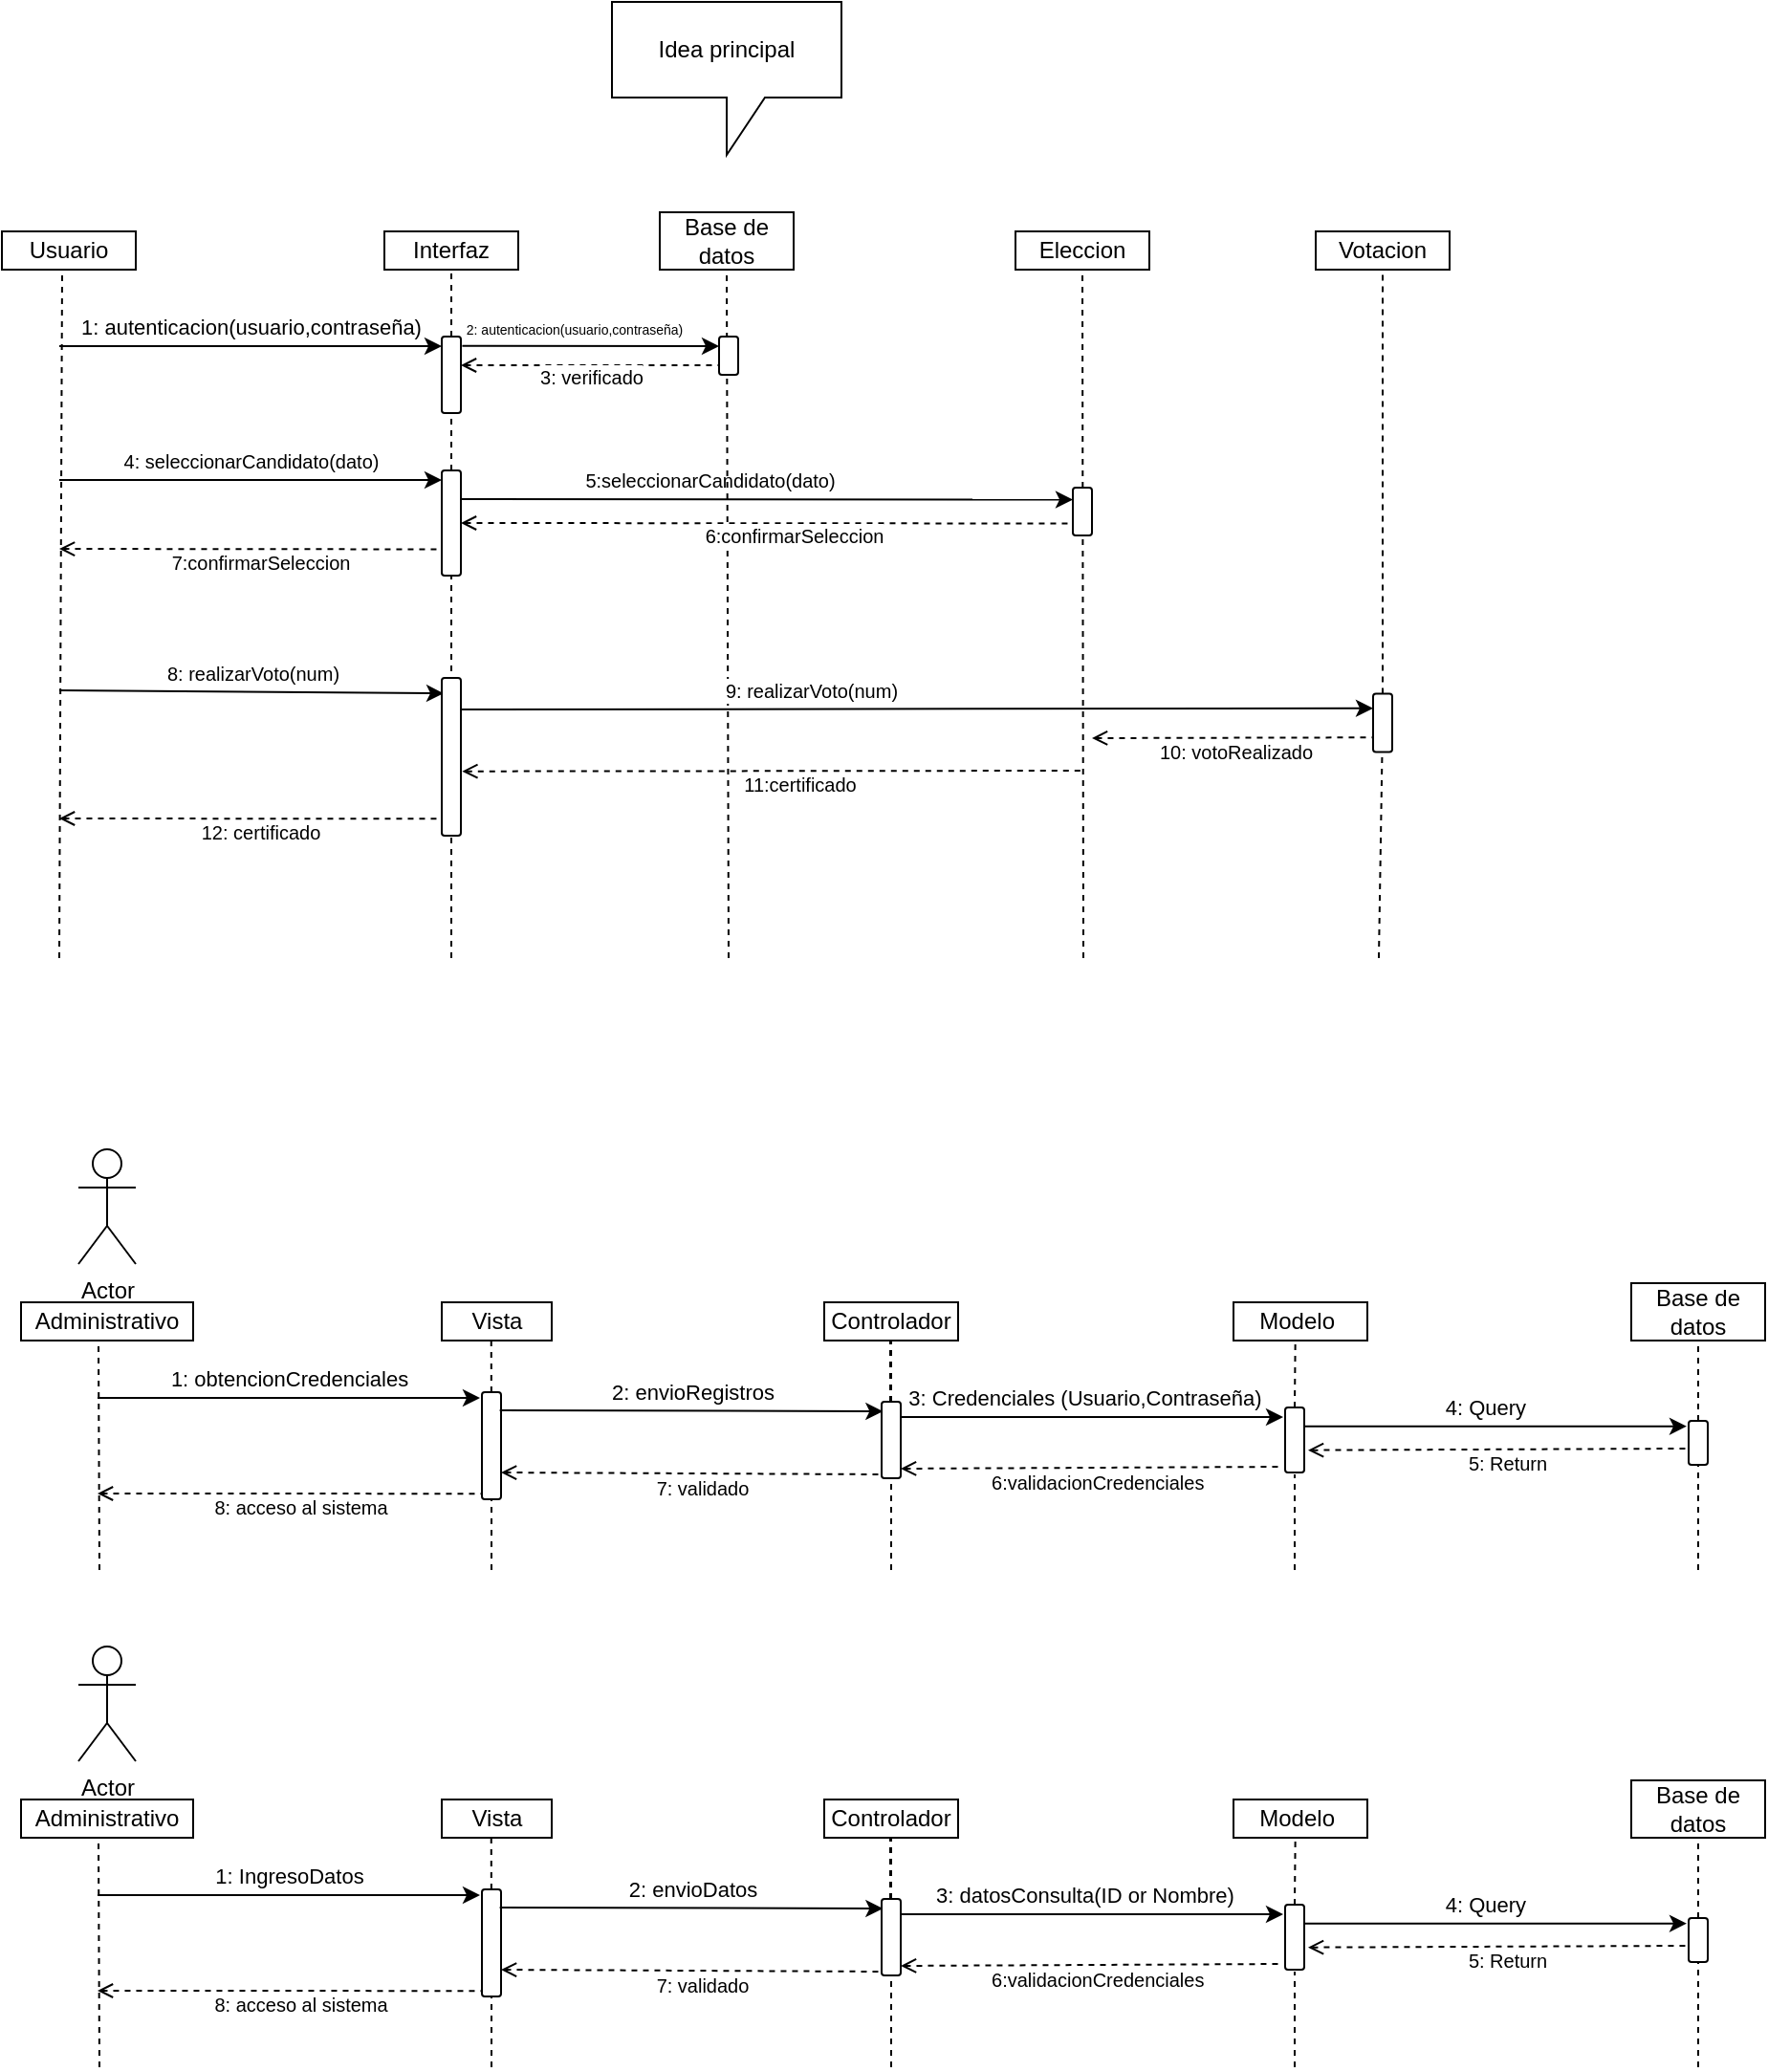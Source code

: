 <mxfile version="21.3.4" type="github">
  <diagram name="Página-1" id="lVVp2TQSh0Q2pHXrriCY">
    <mxGraphModel dx="1434" dy="1933" grid="1" gridSize="10" guides="1" tooltips="1" connect="1" arrows="1" fold="1" page="1" pageScale="1" pageWidth="827" pageHeight="1169" math="0" shadow="0">
      <root>
        <mxCell id="0" />
        <mxCell id="1" parent="0" />
        <mxCell id="K4RC7GFQoaODHSmfSlVZ-1" value="Usuario" style="rounded=0;whiteSpace=wrap;html=1;" parent="1" vertex="1">
          <mxGeometry x="70" y="60" width="70" height="20" as="geometry" />
        </mxCell>
        <mxCell id="K4RC7GFQoaODHSmfSlVZ-2" value="" style="endArrow=none;dashed=1;html=1;rounded=0;entryX=0.45;entryY=1;entryDx=0;entryDy=0;entryPerimeter=0;" parent="1" target="K4RC7GFQoaODHSmfSlVZ-1" edge="1">
          <mxGeometry width="50" height="50" relative="1" as="geometry">
            <mxPoint x="100" y="440" as="sourcePoint" />
            <mxPoint x="440" y="210" as="targetPoint" />
          </mxGeometry>
        </mxCell>
        <mxCell id="K4RC7GFQoaODHSmfSlVZ-3" value="Interfaz" style="rounded=0;whiteSpace=wrap;html=1;" parent="1" vertex="1">
          <mxGeometry x="270" y="60" width="70" height="20" as="geometry" />
        </mxCell>
        <mxCell id="K4RC7GFQoaODHSmfSlVZ-4" value="" style="endArrow=none;dashed=1;html=1;rounded=0;entryX=0.5;entryY=1;entryDx=0;entryDy=0;startSize=6;" parent="1" source="K4RC7GFQoaODHSmfSlVZ-7" target="K4RC7GFQoaODHSmfSlVZ-3" edge="1">
          <mxGeometry width="50" height="50" relative="1" as="geometry">
            <mxPoint x="305" y="440" as="sourcePoint" />
            <mxPoint x="274.5" y="90" as="targetPoint" />
          </mxGeometry>
        </mxCell>
        <mxCell id="K4RC7GFQoaODHSmfSlVZ-5" value="" style="endArrow=classic;html=1;rounded=0;" parent="1" edge="1">
          <mxGeometry width="50" height="50" relative="1" as="geometry">
            <mxPoint x="100" y="120" as="sourcePoint" />
            <mxPoint x="300" y="120" as="targetPoint" />
          </mxGeometry>
        </mxCell>
        <mxCell id="K4RC7GFQoaODHSmfSlVZ-6" value="1: autenticacion(usuario,contraseña)" style="edgeLabel;html=1;align=center;verticalAlign=middle;resizable=0;points=[];" parent="K4RC7GFQoaODHSmfSlVZ-5" vertex="1" connectable="0">
          <mxGeometry x="-0.4" y="1" relative="1" as="geometry">
            <mxPoint x="40" y="-9" as="offset" />
          </mxGeometry>
        </mxCell>
        <mxCell id="K4RC7GFQoaODHSmfSlVZ-11" value="" style="endArrow=none;dashed=1;html=1;rounded=0;entryX=0;entryY=0.5;entryDx=0;entryDy=0;startSize=6;" parent="1" source="K4RC7GFQoaODHSmfSlVZ-24" target="K4RC7GFQoaODHSmfSlVZ-7" edge="1">
          <mxGeometry width="50" height="50" relative="1" as="geometry">
            <mxPoint x="305" y="440" as="sourcePoint" />
            <mxPoint x="305" y="80" as="targetPoint" />
            <Array as="points" />
          </mxGeometry>
        </mxCell>
        <mxCell id="K4RC7GFQoaODHSmfSlVZ-7" value="" style="rounded=1;whiteSpace=wrap;html=1;rotation=90;" parent="1" vertex="1">
          <mxGeometry x="285" y="130" width="40" height="10" as="geometry" />
        </mxCell>
        <mxCell id="K4RC7GFQoaODHSmfSlVZ-13" value="Base de datos" style="rounded=0;whiteSpace=wrap;html=1;" parent="1" vertex="1">
          <mxGeometry x="414" y="50" width="70" height="30" as="geometry" />
        </mxCell>
        <mxCell id="K4RC7GFQoaODHSmfSlVZ-16" value="" style="endArrow=classic;html=1;rounded=0;exitX=0.121;exitY=-0.071;exitDx=0;exitDy=0;exitPerimeter=0;entryX=0.25;entryY=1;entryDx=0;entryDy=0;" parent="1" source="K4RC7GFQoaODHSmfSlVZ-7" target="K4RC7GFQoaODHSmfSlVZ-15" edge="1">
          <mxGeometry width="50" height="50" relative="1" as="geometry">
            <mxPoint x="250" y="120" as="sourcePoint" />
            <mxPoint x="440" y="120" as="targetPoint" />
          </mxGeometry>
        </mxCell>
        <mxCell id="K4RC7GFQoaODHSmfSlVZ-17" value="&lt;font style=&quot;font-size: 7px;&quot;&gt;2: autenticacion(usuario,contraseña)&lt;/font&gt;" style="edgeLabel;html=1;align=center;verticalAlign=middle;resizable=0;points=[];" parent="K4RC7GFQoaODHSmfSlVZ-16" vertex="1" connectable="0">
          <mxGeometry x="-0.4" y="1" relative="1" as="geometry">
            <mxPoint x="18" y="-9" as="offset" />
          </mxGeometry>
        </mxCell>
        <mxCell id="K4RC7GFQoaODHSmfSlVZ-18" value="" style="endArrow=none;dashed=1;html=1;rounded=0;entryX=0.75;entryY=1;entryDx=0;entryDy=0;exitX=0.375;exitY=0;exitDx=0;exitDy=0;startArrow=open;startFill=0;exitPerimeter=0;" parent="1" source="K4RC7GFQoaODHSmfSlVZ-7" target="K4RC7GFQoaODHSmfSlVZ-15" edge="1">
          <mxGeometry width="50" height="50" relative="1" as="geometry">
            <mxPoint x="260" y="180" as="sourcePoint" />
            <mxPoint x="310" y="130" as="targetPoint" />
          </mxGeometry>
        </mxCell>
        <mxCell id="K4RC7GFQoaODHSmfSlVZ-19" value="&lt;font style=&quot;font-size: 10px;&quot;&gt;3: verificado&lt;/font&gt;" style="edgeLabel;html=1;align=center;verticalAlign=middle;resizable=0;points=[];" parent="K4RC7GFQoaODHSmfSlVZ-18" vertex="1" connectable="0">
          <mxGeometry x="0.14" y="-2" relative="1" as="geometry">
            <mxPoint x="-9" y="4" as="offset" />
          </mxGeometry>
        </mxCell>
        <mxCell id="K4RC7GFQoaODHSmfSlVZ-20" value="Eleccion" style="rounded=0;whiteSpace=wrap;html=1;" parent="1" vertex="1">
          <mxGeometry x="600" y="60" width="70" height="20" as="geometry" />
        </mxCell>
        <mxCell id="K4RC7GFQoaODHSmfSlVZ-21" value="" style="endArrow=none;dashed=1;html=1;rounded=0;entryX=0.5;entryY=1;entryDx=0;entryDy=0;startSize=6;" parent="1" target="K4RC7GFQoaODHSmfSlVZ-20" edge="1">
          <mxGeometry width="50" height="50" relative="1" as="geometry">
            <mxPoint x="635.5" y="440" as="sourcePoint" />
            <mxPoint x="634.5" y="80" as="targetPoint" />
            <Array as="points" />
          </mxGeometry>
        </mxCell>
        <mxCell id="K4RC7GFQoaODHSmfSlVZ-22" value="" style="endArrow=classic;html=1;rounded=0;" parent="1" edge="1">
          <mxGeometry width="50" height="50" relative="1" as="geometry">
            <mxPoint x="100" y="190" as="sourcePoint" />
            <mxPoint x="300" y="190" as="targetPoint" />
          </mxGeometry>
        </mxCell>
        <mxCell id="K4RC7GFQoaODHSmfSlVZ-23" value="&lt;font style=&quot;font-size: 10px;&quot;&gt;4: seleccionarCandidato(dato)&lt;/font&gt;" style="edgeLabel;html=1;align=center;verticalAlign=middle;resizable=0;points=[];" parent="K4RC7GFQoaODHSmfSlVZ-22" vertex="1" connectable="0">
          <mxGeometry x="-0.4" y="1" relative="1" as="geometry">
            <mxPoint x="40" y="-9" as="offset" />
          </mxGeometry>
        </mxCell>
        <mxCell id="K4RC7GFQoaODHSmfSlVZ-25" value="" style="endArrow=none;dashed=1;html=1;rounded=0;entryX=0;entryY=0.5;entryDx=0;entryDy=0;startSize=6;" parent="1" target="K4RC7GFQoaODHSmfSlVZ-24" edge="1">
          <mxGeometry width="50" height="50" relative="1" as="geometry">
            <mxPoint x="305" y="440" as="sourcePoint" />
            <mxPoint x="305" y="115" as="targetPoint" />
            <Array as="points" />
          </mxGeometry>
        </mxCell>
        <mxCell id="K4RC7GFQoaODHSmfSlVZ-24" value="" style="rounded=1;whiteSpace=wrap;html=1;rotation=90;" parent="1" vertex="1">
          <mxGeometry x="277.5" y="207.5" width="55" height="10" as="geometry" />
        </mxCell>
        <mxCell id="K4RC7GFQoaODHSmfSlVZ-26" value="" style="endArrow=classic;html=1;rounded=0;exitX=0.121;exitY=-0.071;exitDx=0;exitDy=0;exitPerimeter=0;entryX=0.25;entryY=1;entryDx=0;entryDy=0;" parent="1" target="K4RC7GFQoaODHSmfSlVZ-32" edge="1">
          <mxGeometry width="50" height="50" relative="1" as="geometry">
            <mxPoint x="310" y="200" as="sourcePoint" />
            <mxPoint x="630" y="200" as="targetPoint" />
          </mxGeometry>
        </mxCell>
        <mxCell id="K4RC7GFQoaODHSmfSlVZ-27" value="&lt;font style=&quot;font-size: 10px;&quot;&gt;5:seleccionarCandidato(dato)&lt;/font&gt;" style="edgeLabel;html=1;align=center;verticalAlign=middle;resizable=0;points=[];" parent="K4RC7GFQoaODHSmfSlVZ-26" vertex="1" connectable="0">
          <mxGeometry x="-0.4" y="1" relative="1" as="geometry">
            <mxPoint x="34" y="-9" as="offset" />
          </mxGeometry>
        </mxCell>
        <mxCell id="K4RC7GFQoaODHSmfSlVZ-31" value="" style="endArrow=none;dashed=1;html=1;rounded=0;startSize=6;entryX=0.5;entryY=1;entryDx=0;entryDy=0;" parent="1" target="K4RC7GFQoaODHSmfSlVZ-13" edge="1">
          <mxGeometry width="50" height="50" relative="1" as="geometry">
            <mxPoint x="450" y="440" as="sourcePoint" />
            <mxPoint x="450" y="213" as="targetPoint" />
            <Array as="points" />
          </mxGeometry>
        </mxCell>
        <mxCell id="K4RC7GFQoaODHSmfSlVZ-15" value="" style="rounded=1;whiteSpace=wrap;html=1;rotation=90;" parent="1" vertex="1">
          <mxGeometry x="440" y="120" width="20" height="10" as="geometry" />
        </mxCell>
        <mxCell id="K4RC7GFQoaODHSmfSlVZ-32" value="" style="rounded=1;whiteSpace=wrap;html=1;rotation=90;" parent="1" vertex="1">
          <mxGeometry x="622.5" y="201.5" width="25" height="10" as="geometry" />
        </mxCell>
        <mxCell id="K4RC7GFQoaODHSmfSlVZ-33" value="" style="endArrow=none;dashed=1;html=1;rounded=0;entryX=0.75;entryY=1;entryDx=0;entryDy=0;exitX=0.5;exitY=0;exitDx=0;exitDy=0;startArrow=open;startFill=0;" parent="1" source="K4RC7GFQoaODHSmfSlVZ-24" target="K4RC7GFQoaODHSmfSlVZ-32" edge="1">
          <mxGeometry width="50" height="50" relative="1" as="geometry">
            <mxPoint x="490" y="209" as="sourcePoint" />
            <mxPoint x="625" y="209" as="targetPoint" />
          </mxGeometry>
        </mxCell>
        <mxCell id="K4RC7GFQoaODHSmfSlVZ-34" value="&lt;font style=&quot;font-size: 10px;&quot;&gt;6:confirmarSeleccion&lt;/font&gt;" style="edgeLabel;html=1;align=center;verticalAlign=middle;resizable=0;points=[];" parent="K4RC7GFQoaODHSmfSlVZ-33" vertex="1" connectable="0">
          <mxGeometry x="0.14" y="-2" relative="1" as="geometry">
            <mxPoint x="-9" y="4" as="offset" />
          </mxGeometry>
        </mxCell>
        <mxCell id="K4RC7GFQoaODHSmfSlVZ-35" value="" style="endArrow=none;dashed=1;html=1;rounded=0;entryX=0.75;entryY=1;entryDx=0;entryDy=0;startArrow=open;startFill=0;" parent="1" target="K4RC7GFQoaODHSmfSlVZ-24" edge="1">
          <mxGeometry width="50" height="50" relative="1" as="geometry">
            <mxPoint x="100" y="226" as="sourcePoint" />
            <mxPoint x="290" y="230" as="targetPoint" />
          </mxGeometry>
        </mxCell>
        <mxCell id="K4RC7GFQoaODHSmfSlVZ-36" value="&lt;font style=&quot;font-size: 10px;&quot;&gt;7:confirmarSeleccion&lt;/font&gt;" style="edgeLabel;html=1;align=center;verticalAlign=middle;resizable=0;points=[];" parent="K4RC7GFQoaODHSmfSlVZ-35" vertex="1" connectable="0">
          <mxGeometry x="0.14" y="-3" relative="1" as="geometry">
            <mxPoint x="-9" y="4" as="offset" />
          </mxGeometry>
        </mxCell>
        <mxCell id="K4RC7GFQoaODHSmfSlVZ-37" value="" style="endArrow=classic;html=1;rounded=0;entryX=0.098;entryY=0.9;entryDx=0;entryDy=0;entryPerimeter=0;" parent="1" target="K4RC7GFQoaODHSmfSlVZ-40" edge="1">
          <mxGeometry width="50" height="50" relative="1" as="geometry">
            <mxPoint x="100" y="300" as="sourcePoint" />
            <mxPoint x="290" y="301" as="targetPoint" />
          </mxGeometry>
        </mxCell>
        <mxCell id="K4RC7GFQoaODHSmfSlVZ-38" value="&lt;font style=&quot;font-size: 10px;&quot;&gt;8: realizarVoto(num)&lt;/font&gt;" style="edgeLabel;html=1;align=center;verticalAlign=middle;resizable=0;points=[];" parent="K4RC7GFQoaODHSmfSlVZ-37" vertex="1" connectable="0">
          <mxGeometry x="-0.4" y="1" relative="1" as="geometry">
            <mxPoint x="40" y="-9" as="offset" />
          </mxGeometry>
        </mxCell>
        <mxCell id="K4RC7GFQoaODHSmfSlVZ-40" value="" style="rounded=1;whiteSpace=wrap;html=1;rotation=90;" parent="1" vertex="1">
          <mxGeometry x="263.75" y="329.75" width="82.5" height="10" as="geometry" />
        </mxCell>
        <mxCell id="K4RC7GFQoaODHSmfSlVZ-41" value="Votacion" style="rounded=0;whiteSpace=wrap;html=1;" parent="1" vertex="1">
          <mxGeometry x="757" y="60" width="70" height="20" as="geometry" />
        </mxCell>
        <mxCell id="K4RC7GFQoaODHSmfSlVZ-42" value="" style="endArrow=none;dashed=1;html=1;rounded=0;startSize=6;" parent="1" source="K4RC7GFQoaODHSmfSlVZ-45" target="K4RC7GFQoaODHSmfSlVZ-41" edge="1">
          <mxGeometry width="50" height="50" relative="1" as="geometry">
            <mxPoint x="790" y="440" as="sourcePoint" />
            <mxPoint x="645" y="90" as="targetPoint" />
            <Array as="points" />
          </mxGeometry>
        </mxCell>
        <mxCell id="K4RC7GFQoaODHSmfSlVZ-43" value="" style="endArrow=classic;html=1;rounded=0;exitX=0.2;exitY=0;exitDx=0;exitDy=0;entryX=0.25;entryY=1;entryDx=0;entryDy=0;exitPerimeter=0;" parent="1" source="K4RC7GFQoaODHSmfSlVZ-40" target="K4RC7GFQoaODHSmfSlVZ-45" edge="1">
          <mxGeometry width="50" height="50" relative="1" as="geometry">
            <mxPoint x="313" y="310" as="sourcePoint" />
            <mxPoint x="770" y="310" as="targetPoint" />
          </mxGeometry>
        </mxCell>
        <mxCell id="K4RC7GFQoaODHSmfSlVZ-44" value="&lt;font style=&quot;font-size: 10px;&quot;&gt;9: realizarVoto(num)&lt;/font&gt;" style="edgeLabel;html=1;align=center;verticalAlign=middle;resizable=0;points=[];" parent="K4RC7GFQoaODHSmfSlVZ-43" vertex="1" connectable="0">
          <mxGeometry x="-0.4" y="1" relative="1" as="geometry">
            <mxPoint x="40" y="-9" as="offset" />
          </mxGeometry>
        </mxCell>
        <mxCell id="K4RC7GFQoaODHSmfSlVZ-46" value="" style="endArrow=none;dashed=1;html=1;rounded=0;startSize=6;" parent="1" target="K4RC7GFQoaODHSmfSlVZ-45" edge="1">
          <mxGeometry width="50" height="50" relative="1" as="geometry">
            <mxPoint x="790" y="440" as="sourcePoint" />
            <mxPoint x="792" y="80" as="targetPoint" />
            <Array as="points" />
          </mxGeometry>
        </mxCell>
        <mxCell id="K4RC7GFQoaODHSmfSlVZ-45" value="" style="rounded=1;whiteSpace=wrap;html=1;rotation=90;" parent="1" vertex="1">
          <mxGeometry x="776.75" y="312" width="30.5" height="10" as="geometry" />
        </mxCell>
        <mxCell id="K4RC7GFQoaODHSmfSlVZ-48" value="" style="endArrow=none;dashed=1;html=1;rounded=0;entryX=0.75;entryY=1;entryDx=0;entryDy=0;startArrow=open;startFill=0;" parent="1" target="K4RC7GFQoaODHSmfSlVZ-45" edge="1">
          <mxGeometry width="50" height="50" relative="1" as="geometry">
            <mxPoint x="640" y="325" as="sourcePoint" />
            <mxPoint x="640" y="223" as="targetPoint" />
          </mxGeometry>
        </mxCell>
        <mxCell id="K4RC7GFQoaODHSmfSlVZ-49" value="&lt;font style=&quot;font-size: 10px;&quot;&gt;10: votoRealizado&lt;/font&gt;" style="edgeLabel;html=1;align=center;verticalAlign=middle;resizable=0;points=[];" parent="K4RC7GFQoaODHSmfSlVZ-48" vertex="1" connectable="0">
          <mxGeometry x="0.14" y="-2" relative="1" as="geometry">
            <mxPoint x="-9" y="5" as="offset" />
          </mxGeometry>
        </mxCell>
        <mxCell id="K4RC7GFQoaODHSmfSlVZ-50" value="" style="endArrow=none;dashed=1;html=1;rounded=0;startArrow=open;startFill=0;exitX=0.592;exitY=-0.066;exitDx=0;exitDy=0;exitPerimeter=0;" parent="1" source="K4RC7GFQoaODHSmfSlVZ-40" edge="1">
          <mxGeometry width="50" height="50" relative="1" as="geometry">
            <mxPoint x="325" y="340" as="sourcePoint" />
            <mxPoint x="635" y="342" as="targetPoint" />
          </mxGeometry>
        </mxCell>
        <mxCell id="K4RC7GFQoaODHSmfSlVZ-51" value="&lt;span style=&quot;font-size: 10px;&quot;&gt;11:certificado&lt;/span&gt;" style="edgeLabel;html=1;align=center;verticalAlign=middle;resizable=0;points=[];" parent="K4RC7GFQoaODHSmfSlVZ-50" vertex="1" connectable="0">
          <mxGeometry x="0.14" y="-2" relative="1" as="geometry">
            <mxPoint x="-9" y="5" as="offset" />
          </mxGeometry>
        </mxCell>
        <mxCell id="K4RC7GFQoaODHSmfSlVZ-52" value="" style="endArrow=none;dashed=1;html=1;rounded=0;entryX=0.893;entryY=0.969;entryDx=0;entryDy=0;startArrow=open;startFill=0;entryPerimeter=0;" parent="1" target="K4RC7GFQoaODHSmfSlVZ-40" edge="1">
          <mxGeometry width="50" height="50" relative="1" as="geometry">
            <mxPoint x="100" y="367" as="sourcePoint" />
            <mxPoint x="285" y="350" as="targetPoint" />
          </mxGeometry>
        </mxCell>
        <mxCell id="K4RC7GFQoaODHSmfSlVZ-53" value="&lt;font style=&quot;font-size: 10px;&quot;&gt;12: certificado&lt;/font&gt;" style="edgeLabel;html=1;align=center;verticalAlign=middle;resizable=0;points=[];" parent="K4RC7GFQoaODHSmfSlVZ-52" vertex="1" connectable="0">
          <mxGeometry x="0.14" y="-2" relative="1" as="geometry">
            <mxPoint x="-9" y="5" as="offset" />
          </mxGeometry>
        </mxCell>
        <mxCell id="vEYUveF9crxNE4RdPcDe-2" value="Idea principal" style="shape=callout;whiteSpace=wrap;html=1;perimeter=calloutPerimeter;" parent="1" vertex="1">
          <mxGeometry x="389" y="-60" width="120" height="80" as="geometry" />
        </mxCell>
        <mxCell id="vEYUveF9crxNE4RdPcDe-7" value="Administrativo" style="rounded=0;whiteSpace=wrap;html=1;" parent="1" vertex="1">
          <mxGeometry x="80" y="620" width="90" height="20" as="geometry" />
        </mxCell>
        <mxCell id="vEYUveF9crxNE4RdPcDe-8" value="" style="endArrow=none;dashed=1;html=1;rounded=0;entryX=0.45;entryY=1;entryDx=0;entryDy=0;entryPerimeter=0;" parent="1" target="vEYUveF9crxNE4RdPcDe-7" edge="1">
          <mxGeometry width="50" height="50" relative="1" as="geometry">
            <mxPoint x="121" y="760" as="sourcePoint" />
            <mxPoint x="460" y="770" as="targetPoint" />
          </mxGeometry>
        </mxCell>
        <mxCell id="vEYUveF9crxNE4RdPcDe-11" value="Actor" style="shape=umlActor;verticalLabelPosition=bottom;verticalAlign=top;html=1;outlineConnect=0;" parent="1" vertex="1">
          <mxGeometry x="110" y="540" width="30" height="60" as="geometry" />
        </mxCell>
        <mxCell id="vEYUveF9crxNE4RdPcDe-17" value="Vista" style="rounded=0;whiteSpace=wrap;html=1;" parent="1" vertex="1">
          <mxGeometry x="300" y="620" width="57.5" height="20" as="geometry" />
        </mxCell>
        <mxCell id="vEYUveF9crxNE4RdPcDe-18" value="" style="endArrow=none;dashed=1;html=1;rounded=0;entryX=0.45;entryY=1;entryDx=0;entryDy=0;entryPerimeter=0;" parent="1" source="vEYUveF9crxNE4RdPcDe-21" target="vEYUveF9crxNE4RdPcDe-17" edge="1">
          <mxGeometry width="50" height="50" relative="1" as="geometry">
            <mxPoint x="325.5" y="1000" as="sourcePoint" />
            <mxPoint x="670" y="770" as="targetPoint" />
          </mxGeometry>
        </mxCell>
        <mxCell id="vEYUveF9crxNE4RdPcDe-19" value="" style="endArrow=classic;html=1;rounded=0;" parent="1" edge="1">
          <mxGeometry width="50" height="50" relative="1" as="geometry">
            <mxPoint x="120" y="670" as="sourcePoint" />
            <mxPoint x="320" y="670" as="targetPoint" />
          </mxGeometry>
        </mxCell>
        <mxCell id="vEYUveF9crxNE4RdPcDe-20" value="1: obtencionCredenciales" style="edgeLabel;html=1;align=center;verticalAlign=middle;resizable=0;points=[];" parent="vEYUveF9crxNE4RdPcDe-19" vertex="1" connectable="0">
          <mxGeometry x="-0.4" y="1" relative="1" as="geometry">
            <mxPoint x="40" y="-9" as="offset" />
          </mxGeometry>
        </mxCell>
        <mxCell id="vEYUveF9crxNE4RdPcDe-22" value="" style="endArrow=none;dashed=1;html=1;rounded=0;entryX=1;entryY=0.5;entryDx=0;entryDy=0;" parent="1" target="vEYUveF9crxNE4RdPcDe-21" edge="1">
          <mxGeometry width="50" height="50" relative="1" as="geometry">
            <mxPoint x="326" y="760" as="sourcePoint" />
            <mxPoint x="335.5" y="640" as="targetPoint" />
          </mxGeometry>
        </mxCell>
        <mxCell id="vEYUveF9crxNE4RdPcDe-21" value="" style="rounded=1;whiteSpace=wrap;html=1;rotation=90;" parent="1" vertex="1">
          <mxGeometry x="298" y="690" width="56" height="10" as="geometry" />
        </mxCell>
        <mxCell id="vEYUveF9crxNE4RdPcDe-23" value="Controlador" style="rounded=0;whiteSpace=wrap;html=1;" parent="1" vertex="1">
          <mxGeometry x="500" y="620" width="70" height="20" as="geometry" />
        </mxCell>
        <mxCell id="vEYUveF9crxNE4RdPcDe-24" value="" style="endArrow=none;dashed=1;html=1;rounded=0;startSize=6;entryX=0.5;entryY=1;entryDx=0;entryDy=0;" parent="1" source="vEYUveF9crxNE4RdPcDe-28" target="vEYUveF9crxNE4RdPcDe-23" edge="1">
          <mxGeometry width="50" height="50" relative="1" as="geometry">
            <mxPoint x="535" y="1000" as="sourcePoint" />
            <mxPoint x="506" y="773" as="targetPoint" />
            <Array as="points" />
          </mxGeometry>
        </mxCell>
        <mxCell id="vEYUveF9crxNE4RdPcDe-26" value="" style="endArrow=classic;html=1;rounded=0;entryX=0.125;entryY=0.933;entryDx=0;entryDy=0;entryPerimeter=0;exitX=0.17;exitY=0.067;exitDx=0;exitDy=0;exitPerimeter=0;" parent="1" source="vEYUveF9crxNE4RdPcDe-21" target="vEYUveF9crxNE4RdPcDe-28" edge="1">
          <mxGeometry width="50" height="50" relative="1" as="geometry">
            <mxPoint x="332.5" y="676" as="sourcePoint" />
            <mxPoint x="532.5" y="676" as="targetPoint" />
          </mxGeometry>
        </mxCell>
        <mxCell id="vEYUveF9crxNE4RdPcDe-27" value="2: envioRegistros" style="edgeLabel;html=1;align=center;verticalAlign=middle;resizable=0;points=[];" parent="vEYUveF9crxNE4RdPcDe-26" vertex="1" connectable="0">
          <mxGeometry x="-0.4" y="1" relative="1" as="geometry">
            <mxPoint x="40" y="-9" as="offset" />
          </mxGeometry>
        </mxCell>
        <mxCell id="vEYUveF9crxNE4RdPcDe-29" value="" style="endArrow=none;dashed=1;html=1;rounded=0;startSize=6;entryX=1;entryY=0.5;entryDx=0;entryDy=0;" parent="1" target="vEYUveF9crxNE4RdPcDe-28" edge="1">
          <mxGeometry width="50" height="50" relative="1" as="geometry">
            <mxPoint x="535" y="760" as="sourcePoint" />
            <mxPoint x="535" y="640" as="targetPoint" />
            <Array as="points" />
          </mxGeometry>
        </mxCell>
        <mxCell id="vEYUveF9crxNE4RdPcDe-28" value="" style="rounded=1;whiteSpace=wrap;html=1;rotation=90;" parent="1" vertex="1">
          <mxGeometry x="515" y="687" width="40" height="10" as="geometry" />
        </mxCell>
        <mxCell id="vEYUveF9crxNE4RdPcDe-31" value="" style="endArrow=none;dashed=1;html=1;rounded=0;startArrow=open;startFill=0;exitX=0.75;exitY=0;exitDx=0;exitDy=0;" parent="1" source="vEYUveF9crxNE4RdPcDe-21" edge="1">
          <mxGeometry width="50" height="50" relative="1" as="geometry">
            <mxPoint x="330" y="710" as="sourcePoint" />
            <mxPoint x="530" y="710" as="targetPoint" />
          </mxGeometry>
        </mxCell>
        <mxCell id="vEYUveF9crxNE4RdPcDe-32" value="&lt;font style=&quot;font-size: 10px;&quot;&gt;7: validado&lt;/font&gt;" style="edgeLabel;html=1;align=center;verticalAlign=middle;resizable=0;points=[];" parent="vEYUveF9crxNE4RdPcDe-31" vertex="1" connectable="0">
          <mxGeometry x="0.14" y="-3" relative="1" as="geometry">
            <mxPoint x="-9" y="4" as="offset" />
          </mxGeometry>
        </mxCell>
        <mxCell id="_P7UbXKqDM3Ihlnf4Ilu-1" value="" style="endArrow=none;dashed=1;html=1;rounded=0;startSize=6;entryX=0.5;entryY=1;entryDx=0;entryDy=0;" parent="1" edge="1">
          <mxGeometry width="50" height="50" relative="1" as="geometry">
            <mxPoint x="534.5" y="672" as="sourcePoint" />
            <mxPoint x="534.5" y="640" as="targetPoint" />
            <Array as="points" />
          </mxGeometry>
        </mxCell>
        <mxCell id="_P7UbXKqDM3Ihlnf4Ilu-2" value="Modelo&amp;nbsp;" style="rounded=0;whiteSpace=wrap;html=1;" parent="1" vertex="1">
          <mxGeometry x="714" y="620" width="70" height="20" as="geometry" />
        </mxCell>
        <mxCell id="_P7UbXKqDM3Ihlnf4Ilu-3" value="" style="endArrow=none;dashed=1;html=1;rounded=0;startSize=6;entryX=0.462;entryY=1;entryDx=0;entryDy=0;entryPerimeter=0;exitX=0;exitY=0.5;exitDx=0;exitDy=0;" parent="1" source="_P7UbXKqDM3Ihlnf4Ilu-8" target="_P7UbXKqDM3Ihlnf4Ilu-2" edge="1">
          <mxGeometry width="50" height="50" relative="1" as="geometry">
            <mxPoint x="762" y="670" as="sourcePoint" />
            <mxPoint x="720" y="650" as="targetPoint" />
            <Array as="points" />
          </mxGeometry>
        </mxCell>
        <mxCell id="_P7UbXKqDM3Ihlnf4Ilu-4" value="Base de datos" style="rounded=0;whiteSpace=wrap;html=1;" parent="1" vertex="1">
          <mxGeometry x="922" y="610" width="70" height="30" as="geometry" />
        </mxCell>
        <mxCell id="_P7UbXKqDM3Ihlnf4Ilu-5" value="" style="endArrow=none;dashed=1;html=1;rounded=0;startSize=6;entryX=0.5;entryY=1;entryDx=0;entryDy=0;exitX=0;exitY=0.5;exitDx=0;exitDy=0;" parent="1" source="_P7UbXKqDM3Ihlnf4Ilu-11" target="_P7UbXKqDM3Ihlnf4Ilu-4" edge="1">
          <mxGeometry width="50" height="50" relative="1" as="geometry">
            <mxPoint x="964.5" y="672" as="sourcePoint" />
            <mxPoint x="964.5" y="640" as="targetPoint" />
            <Array as="points" />
          </mxGeometry>
        </mxCell>
        <mxCell id="_P7UbXKqDM3Ihlnf4Ilu-6" value="" style="endArrow=classic;html=1;rounded=0;" parent="1" edge="1">
          <mxGeometry width="50" height="50" relative="1" as="geometry">
            <mxPoint x="540" y="680" as="sourcePoint" />
            <mxPoint x="740" y="680" as="targetPoint" />
          </mxGeometry>
        </mxCell>
        <mxCell id="_P7UbXKqDM3Ihlnf4Ilu-7" value="3: Credenciales (Usuario,Contraseña)" style="edgeLabel;html=1;align=center;verticalAlign=middle;resizable=0;points=[];" parent="_P7UbXKqDM3Ihlnf4Ilu-6" vertex="1" connectable="0">
          <mxGeometry x="-0.4" y="1" relative="1" as="geometry">
            <mxPoint x="36" y="-9" as="offset" />
          </mxGeometry>
        </mxCell>
        <mxCell id="_P7UbXKqDM3Ihlnf4Ilu-8" value="" style="rounded=1;whiteSpace=wrap;html=1;rotation=90;" parent="1" vertex="1">
          <mxGeometry x="729" y="687" width="34" height="10" as="geometry" />
        </mxCell>
        <mxCell id="_P7UbXKqDM3Ihlnf4Ilu-9" value="" style="endArrow=classic;html=1;rounded=0;" parent="1" edge="1">
          <mxGeometry width="50" height="50" relative="1" as="geometry">
            <mxPoint x="751" y="684.83" as="sourcePoint" />
            <mxPoint x="951" y="684.83" as="targetPoint" />
          </mxGeometry>
        </mxCell>
        <mxCell id="_P7UbXKqDM3Ihlnf4Ilu-10" value="4: Query&amp;nbsp;" style="edgeLabel;html=1;align=center;verticalAlign=middle;resizable=0;points=[];" parent="_P7UbXKqDM3Ihlnf4Ilu-9" vertex="1" connectable="0">
          <mxGeometry x="-0.4" y="1" relative="1" as="geometry">
            <mxPoint x="36" y="-9" as="offset" />
          </mxGeometry>
        </mxCell>
        <mxCell id="_P7UbXKqDM3Ihlnf4Ilu-11" value="" style="rounded=1;whiteSpace=wrap;html=1;rotation=90;" parent="1" vertex="1">
          <mxGeometry x="945.5" y="688.5" width="23" height="10" as="geometry" />
        </mxCell>
        <mxCell id="_P7UbXKqDM3Ihlnf4Ilu-12" value="" style="endArrow=none;dashed=1;html=1;rounded=0;startArrow=open;startFill=0;entryX=0.63;entryY=1.012;entryDx=0;entryDy=0;entryPerimeter=0;exitX=0.657;exitY=-0.2;exitDx=0;exitDy=0;exitPerimeter=0;" parent="1" source="_P7UbXKqDM3Ihlnf4Ilu-8" target="_P7UbXKqDM3Ihlnf4Ilu-11" edge="1">
          <mxGeometry width="50" height="50" relative="1" as="geometry">
            <mxPoint x="750" y="696" as="sourcePoint" />
            <mxPoint x="950" y="697" as="targetPoint" />
          </mxGeometry>
        </mxCell>
        <mxCell id="_P7UbXKqDM3Ihlnf4Ilu-13" value="&lt;font style=&quot;font-size: 10px;&quot;&gt;5: Return&lt;/font&gt;" style="edgeLabel;html=1;align=center;verticalAlign=middle;resizable=0;points=[];" parent="_P7UbXKqDM3Ihlnf4Ilu-12" vertex="1" connectable="0">
          <mxGeometry x="0.14" y="-2" relative="1" as="geometry">
            <mxPoint x="-10" y="5" as="offset" />
          </mxGeometry>
        </mxCell>
        <mxCell id="_P7UbXKqDM3Ihlnf4Ilu-14" value="" style="endArrow=none;dashed=1;html=1;rounded=0;startArrow=open;startFill=0;exitX=0.657;exitY=-0.2;exitDx=0;exitDy=0;exitPerimeter=0;" parent="1" edge="1">
          <mxGeometry width="50" height="50" relative="1" as="geometry">
            <mxPoint x="540" y="707" as="sourcePoint" />
            <mxPoint x="740" y="706" as="targetPoint" />
          </mxGeometry>
        </mxCell>
        <mxCell id="_P7UbXKqDM3Ihlnf4Ilu-15" value="&lt;font style=&quot;font-size: 10px;&quot;&gt;6:validacionCredenciales&amp;nbsp;&lt;/font&gt;" style="edgeLabel;html=1;align=center;verticalAlign=middle;resizable=0;points=[];" parent="_P7UbXKqDM3Ihlnf4Ilu-14" vertex="1" connectable="0">
          <mxGeometry x="0.14" y="-2" relative="1" as="geometry">
            <mxPoint x="-10" y="5" as="offset" />
          </mxGeometry>
        </mxCell>
        <mxCell id="_P7UbXKqDM3Ihlnf4Ilu-16" value="" style="endArrow=none;dashed=1;html=1;rounded=0;startArrow=open;startFill=0;entryX=0.948;entryY=0.956;entryDx=0;entryDy=0;entryPerimeter=0;" parent="1" target="vEYUveF9crxNE4RdPcDe-21" edge="1">
          <mxGeometry width="50" height="50" relative="1" as="geometry">
            <mxPoint x="120" y="720" as="sourcePoint" />
            <mxPoint x="320" y="720" as="targetPoint" />
          </mxGeometry>
        </mxCell>
        <mxCell id="_P7UbXKqDM3Ihlnf4Ilu-17" value="&lt;font style=&quot;font-size: 10px;&quot;&gt;8: acceso al sistema&lt;/font&gt;" style="edgeLabel;html=1;align=center;verticalAlign=middle;resizable=0;points=[];" parent="_P7UbXKqDM3Ihlnf4Ilu-16" vertex="1" connectable="0">
          <mxGeometry x="0.14" y="-3" relative="1" as="geometry">
            <mxPoint x="-9" y="4" as="offset" />
          </mxGeometry>
        </mxCell>
        <mxCell id="S41daRzB_n-02zjPIjmR-1" value="" style="endArrow=none;dashed=1;html=1;rounded=0;startSize=6;" edge="1" parent="1">
          <mxGeometry width="50" height="50" relative="1" as="geometry">
            <mxPoint x="746" y="760" as="sourcePoint" />
            <mxPoint x="746" y="710" as="targetPoint" />
            <Array as="points" />
          </mxGeometry>
        </mxCell>
        <mxCell id="S41daRzB_n-02zjPIjmR-2" value="" style="endArrow=none;dashed=1;html=1;rounded=0;startSize=6;entryX=1;entryY=0.5;entryDx=0;entryDy=0;" edge="1" parent="1" target="_P7UbXKqDM3Ihlnf4Ilu-11">
          <mxGeometry width="50" height="50" relative="1" as="geometry">
            <mxPoint x="957" y="760" as="sourcePoint" />
            <mxPoint x="956.9" y="710" as="targetPoint" />
            <Array as="points" />
          </mxGeometry>
        </mxCell>
        <mxCell id="S41daRzB_n-02zjPIjmR-39" value="Administrativo" style="rounded=0;whiteSpace=wrap;html=1;" vertex="1" parent="1">
          <mxGeometry x="80" y="880" width="90" height="20" as="geometry" />
        </mxCell>
        <mxCell id="S41daRzB_n-02zjPIjmR-40" value="" style="endArrow=none;dashed=1;html=1;rounded=0;entryX=0.45;entryY=1;entryDx=0;entryDy=0;entryPerimeter=0;" edge="1" parent="1" target="S41daRzB_n-02zjPIjmR-39">
          <mxGeometry width="50" height="50" relative="1" as="geometry">
            <mxPoint x="121" y="1020" as="sourcePoint" />
            <mxPoint x="460" y="1030" as="targetPoint" />
          </mxGeometry>
        </mxCell>
        <mxCell id="S41daRzB_n-02zjPIjmR-41" value="Actor" style="shape=umlActor;verticalLabelPosition=bottom;verticalAlign=top;html=1;outlineConnect=0;" vertex="1" parent="1">
          <mxGeometry x="110" y="800" width="30" height="60" as="geometry" />
        </mxCell>
        <mxCell id="S41daRzB_n-02zjPIjmR-42" value="Vista" style="rounded=0;whiteSpace=wrap;html=1;" vertex="1" parent="1">
          <mxGeometry x="300" y="880" width="57.5" height="20" as="geometry" />
        </mxCell>
        <mxCell id="S41daRzB_n-02zjPIjmR-43" value="" style="endArrow=none;dashed=1;html=1;rounded=0;entryX=0.45;entryY=1;entryDx=0;entryDy=0;entryPerimeter=0;" edge="1" parent="1" source="S41daRzB_n-02zjPIjmR-47" target="S41daRzB_n-02zjPIjmR-42">
          <mxGeometry width="50" height="50" relative="1" as="geometry">
            <mxPoint x="325.5" y="1260" as="sourcePoint" />
            <mxPoint x="670" y="1030" as="targetPoint" />
          </mxGeometry>
        </mxCell>
        <mxCell id="S41daRzB_n-02zjPIjmR-44" value="" style="endArrow=classic;html=1;rounded=0;" edge="1" parent="1">
          <mxGeometry width="50" height="50" relative="1" as="geometry">
            <mxPoint x="120" y="930" as="sourcePoint" />
            <mxPoint x="320" y="930" as="targetPoint" />
          </mxGeometry>
        </mxCell>
        <mxCell id="S41daRzB_n-02zjPIjmR-45" value="1: IngresoDatos" style="edgeLabel;html=1;align=center;verticalAlign=middle;resizable=0;points=[];" vertex="1" connectable="0" parent="S41daRzB_n-02zjPIjmR-44">
          <mxGeometry x="-0.4" y="1" relative="1" as="geometry">
            <mxPoint x="40" y="-9" as="offset" />
          </mxGeometry>
        </mxCell>
        <mxCell id="S41daRzB_n-02zjPIjmR-46" value="" style="endArrow=none;dashed=1;html=1;rounded=0;entryX=1;entryY=0.5;entryDx=0;entryDy=0;" edge="1" parent="1" target="S41daRzB_n-02zjPIjmR-47">
          <mxGeometry width="50" height="50" relative="1" as="geometry">
            <mxPoint x="326" y="1020" as="sourcePoint" />
            <mxPoint x="335.5" y="900" as="targetPoint" />
          </mxGeometry>
        </mxCell>
        <mxCell id="S41daRzB_n-02zjPIjmR-47" value="" style="rounded=1;whiteSpace=wrap;html=1;rotation=90;" vertex="1" parent="1">
          <mxGeometry x="298" y="950" width="56" height="10" as="geometry" />
        </mxCell>
        <mxCell id="S41daRzB_n-02zjPIjmR-48" value="Controlador" style="rounded=0;whiteSpace=wrap;html=1;" vertex="1" parent="1">
          <mxGeometry x="500" y="880" width="70" height="20" as="geometry" />
        </mxCell>
        <mxCell id="S41daRzB_n-02zjPIjmR-49" value="" style="endArrow=none;dashed=1;html=1;rounded=0;startSize=6;entryX=0.5;entryY=1;entryDx=0;entryDy=0;" edge="1" parent="1" source="S41daRzB_n-02zjPIjmR-53" target="S41daRzB_n-02zjPIjmR-48">
          <mxGeometry width="50" height="50" relative="1" as="geometry">
            <mxPoint x="535" y="1260" as="sourcePoint" />
            <mxPoint x="506" y="1033" as="targetPoint" />
            <Array as="points" />
          </mxGeometry>
        </mxCell>
        <mxCell id="S41daRzB_n-02zjPIjmR-50" value="" style="endArrow=classic;html=1;rounded=0;entryX=0.125;entryY=0.933;entryDx=0;entryDy=0;entryPerimeter=0;exitX=0.17;exitY=0.067;exitDx=0;exitDy=0;exitPerimeter=0;" edge="1" parent="1" source="S41daRzB_n-02zjPIjmR-47" target="S41daRzB_n-02zjPIjmR-53">
          <mxGeometry width="50" height="50" relative="1" as="geometry">
            <mxPoint x="332.5" y="936" as="sourcePoint" />
            <mxPoint x="532.5" y="936" as="targetPoint" />
          </mxGeometry>
        </mxCell>
        <mxCell id="S41daRzB_n-02zjPIjmR-51" value="2: envioDatos" style="edgeLabel;html=1;align=center;verticalAlign=middle;resizable=0;points=[];" vertex="1" connectable="0" parent="S41daRzB_n-02zjPIjmR-50">
          <mxGeometry x="-0.4" y="1" relative="1" as="geometry">
            <mxPoint x="40" y="-9" as="offset" />
          </mxGeometry>
        </mxCell>
        <mxCell id="S41daRzB_n-02zjPIjmR-52" value="" style="endArrow=none;dashed=1;html=1;rounded=0;startSize=6;entryX=1;entryY=0.5;entryDx=0;entryDy=0;" edge="1" parent="1" target="S41daRzB_n-02zjPIjmR-53">
          <mxGeometry width="50" height="50" relative="1" as="geometry">
            <mxPoint x="535" y="1020" as="sourcePoint" />
            <mxPoint x="535" y="900" as="targetPoint" />
            <Array as="points" />
          </mxGeometry>
        </mxCell>
        <mxCell id="S41daRzB_n-02zjPIjmR-53" value="" style="rounded=1;whiteSpace=wrap;html=1;rotation=90;" vertex="1" parent="1">
          <mxGeometry x="515" y="947" width="40" height="10" as="geometry" />
        </mxCell>
        <mxCell id="S41daRzB_n-02zjPIjmR-54" value="" style="endArrow=none;dashed=1;html=1;rounded=0;startArrow=open;startFill=0;exitX=0.75;exitY=0;exitDx=0;exitDy=0;" edge="1" parent="1" source="S41daRzB_n-02zjPIjmR-47">
          <mxGeometry width="50" height="50" relative="1" as="geometry">
            <mxPoint x="330" y="970" as="sourcePoint" />
            <mxPoint x="530" y="970" as="targetPoint" />
          </mxGeometry>
        </mxCell>
        <mxCell id="S41daRzB_n-02zjPIjmR-55" value="&lt;font style=&quot;font-size: 10px;&quot;&gt;7: validado&lt;/font&gt;" style="edgeLabel;html=1;align=center;verticalAlign=middle;resizable=0;points=[];" vertex="1" connectable="0" parent="S41daRzB_n-02zjPIjmR-54">
          <mxGeometry x="0.14" y="-3" relative="1" as="geometry">
            <mxPoint x="-9" y="4" as="offset" />
          </mxGeometry>
        </mxCell>
        <mxCell id="S41daRzB_n-02zjPIjmR-56" value="" style="endArrow=none;dashed=1;html=1;rounded=0;startSize=6;entryX=0.5;entryY=1;entryDx=0;entryDy=0;" edge="1" parent="1">
          <mxGeometry width="50" height="50" relative="1" as="geometry">
            <mxPoint x="534.5" y="932" as="sourcePoint" />
            <mxPoint x="534.5" y="900" as="targetPoint" />
            <Array as="points" />
          </mxGeometry>
        </mxCell>
        <mxCell id="S41daRzB_n-02zjPIjmR-57" value="Modelo&amp;nbsp;" style="rounded=0;whiteSpace=wrap;html=1;" vertex="1" parent="1">
          <mxGeometry x="714" y="880" width="70" height="20" as="geometry" />
        </mxCell>
        <mxCell id="S41daRzB_n-02zjPIjmR-58" value="" style="endArrow=none;dashed=1;html=1;rounded=0;startSize=6;entryX=0.462;entryY=1;entryDx=0;entryDy=0;entryPerimeter=0;exitX=0;exitY=0.5;exitDx=0;exitDy=0;" edge="1" parent="1" source="S41daRzB_n-02zjPIjmR-63" target="S41daRzB_n-02zjPIjmR-57">
          <mxGeometry width="50" height="50" relative="1" as="geometry">
            <mxPoint x="762" y="930" as="sourcePoint" />
            <mxPoint x="720" y="910" as="targetPoint" />
            <Array as="points" />
          </mxGeometry>
        </mxCell>
        <mxCell id="S41daRzB_n-02zjPIjmR-59" value="Base de datos" style="rounded=0;whiteSpace=wrap;html=1;" vertex="1" parent="1">
          <mxGeometry x="922" y="870" width="70" height="30" as="geometry" />
        </mxCell>
        <mxCell id="S41daRzB_n-02zjPIjmR-60" value="" style="endArrow=none;dashed=1;html=1;rounded=0;startSize=6;entryX=0.5;entryY=1;entryDx=0;entryDy=0;exitX=0;exitY=0.5;exitDx=0;exitDy=0;" edge="1" parent="1" source="S41daRzB_n-02zjPIjmR-66" target="S41daRzB_n-02zjPIjmR-59">
          <mxGeometry width="50" height="50" relative="1" as="geometry">
            <mxPoint x="964.5" y="932" as="sourcePoint" />
            <mxPoint x="964.5" y="900" as="targetPoint" />
            <Array as="points" />
          </mxGeometry>
        </mxCell>
        <mxCell id="S41daRzB_n-02zjPIjmR-61" value="" style="endArrow=classic;html=1;rounded=0;" edge="1" parent="1">
          <mxGeometry width="50" height="50" relative="1" as="geometry">
            <mxPoint x="540" y="940" as="sourcePoint" />
            <mxPoint x="740" y="940" as="targetPoint" />
          </mxGeometry>
        </mxCell>
        <mxCell id="S41daRzB_n-02zjPIjmR-62" value="3: datosConsulta(ID or Nombre)" style="edgeLabel;html=1;align=center;verticalAlign=middle;resizable=0;points=[];" vertex="1" connectable="0" parent="S41daRzB_n-02zjPIjmR-61">
          <mxGeometry x="-0.4" y="1" relative="1" as="geometry">
            <mxPoint x="36" y="-9" as="offset" />
          </mxGeometry>
        </mxCell>
        <mxCell id="S41daRzB_n-02zjPIjmR-63" value="" style="rounded=1;whiteSpace=wrap;html=1;rotation=90;" vertex="1" parent="1">
          <mxGeometry x="729" y="947" width="34" height="10" as="geometry" />
        </mxCell>
        <mxCell id="S41daRzB_n-02zjPIjmR-64" value="" style="endArrow=classic;html=1;rounded=0;" edge="1" parent="1">
          <mxGeometry width="50" height="50" relative="1" as="geometry">
            <mxPoint x="751" y="944.83" as="sourcePoint" />
            <mxPoint x="951" y="944.83" as="targetPoint" />
          </mxGeometry>
        </mxCell>
        <mxCell id="S41daRzB_n-02zjPIjmR-65" value="4: Query&amp;nbsp;" style="edgeLabel;html=1;align=center;verticalAlign=middle;resizable=0;points=[];" vertex="1" connectable="0" parent="S41daRzB_n-02zjPIjmR-64">
          <mxGeometry x="-0.4" y="1" relative="1" as="geometry">
            <mxPoint x="36" y="-9" as="offset" />
          </mxGeometry>
        </mxCell>
        <mxCell id="S41daRzB_n-02zjPIjmR-66" value="" style="rounded=1;whiteSpace=wrap;html=1;rotation=90;" vertex="1" parent="1">
          <mxGeometry x="945.5" y="948.5" width="23" height="10" as="geometry" />
        </mxCell>
        <mxCell id="S41daRzB_n-02zjPIjmR-67" value="" style="endArrow=none;dashed=1;html=1;rounded=0;startArrow=open;startFill=0;entryX=0.63;entryY=1.012;entryDx=0;entryDy=0;entryPerimeter=0;exitX=0.657;exitY=-0.2;exitDx=0;exitDy=0;exitPerimeter=0;" edge="1" parent="1" source="S41daRzB_n-02zjPIjmR-63" target="S41daRzB_n-02zjPIjmR-66">
          <mxGeometry width="50" height="50" relative="1" as="geometry">
            <mxPoint x="750" y="956" as="sourcePoint" />
            <mxPoint x="950" y="957" as="targetPoint" />
          </mxGeometry>
        </mxCell>
        <mxCell id="S41daRzB_n-02zjPIjmR-68" value="&lt;font style=&quot;font-size: 10px;&quot;&gt;5: Return&lt;/font&gt;" style="edgeLabel;html=1;align=center;verticalAlign=middle;resizable=0;points=[];" vertex="1" connectable="0" parent="S41daRzB_n-02zjPIjmR-67">
          <mxGeometry x="0.14" y="-2" relative="1" as="geometry">
            <mxPoint x="-10" y="5" as="offset" />
          </mxGeometry>
        </mxCell>
        <mxCell id="S41daRzB_n-02zjPIjmR-69" value="" style="endArrow=none;dashed=1;html=1;rounded=0;startArrow=open;startFill=0;exitX=0.657;exitY=-0.2;exitDx=0;exitDy=0;exitPerimeter=0;" edge="1" parent="1">
          <mxGeometry width="50" height="50" relative="1" as="geometry">
            <mxPoint x="540" y="967" as="sourcePoint" />
            <mxPoint x="740" y="966" as="targetPoint" />
          </mxGeometry>
        </mxCell>
        <mxCell id="S41daRzB_n-02zjPIjmR-70" value="&lt;font style=&quot;font-size: 10px;&quot;&gt;6:validacionCredenciales&amp;nbsp;&lt;/font&gt;" style="edgeLabel;html=1;align=center;verticalAlign=middle;resizable=0;points=[];" vertex="1" connectable="0" parent="S41daRzB_n-02zjPIjmR-69">
          <mxGeometry x="0.14" y="-2" relative="1" as="geometry">
            <mxPoint x="-10" y="5" as="offset" />
          </mxGeometry>
        </mxCell>
        <mxCell id="S41daRzB_n-02zjPIjmR-71" value="" style="endArrow=none;dashed=1;html=1;rounded=0;startArrow=open;startFill=0;entryX=0.948;entryY=0.956;entryDx=0;entryDy=0;entryPerimeter=0;" edge="1" parent="1" target="S41daRzB_n-02zjPIjmR-47">
          <mxGeometry width="50" height="50" relative="1" as="geometry">
            <mxPoint x="120" y="980" as="sourcePoint" />
            <mxPoint x="320" y="980" as="targetPoint" />
          </mxGeometry>
        </mxCell>
        <mxCell id="S41daRzB_n-02zjPIjmR-72" value="&lt;font style=&quot;font-size: 10px;&quot;&gt;8: acceso al sistema&lt;/font&gt;" style="edgeLabel;html=1;align=center;verticalAlign=middle;resizable=0;points=[];" vertex="1" connectable="0" parent="S41daRzB_n-02zjPIjmR-71">
          <mxGeometry x="0.14" y="-3" relative="1" as="geometry">
            <mxPoint x="-9" y="4" as="offset" />
          </mxGeometry>
        </mxCell>
        <mxCell id="S41daRzB_n-02zjPIjmR-73" value="" style="endArrow=none;dashed=1;html=1;rounded=0;startSize=6;" edge="1" parent="1">
          <mxGeometry width="50" height="50" relative="1" as="geometry">
            <mxPoint x="746" y="1020" as="sourcePoint" />
            <mxPoint x="746" y="970" as="targetPoint" />
            <Array as="points" />
          </mxGeometry>
        </mxCell>
        <mxCell id="S41daRzB_n-02zjPIjmR-74" value="" style="endArrow=none;dashed=1;html=1;rounded=0;startSize=6;entryX=1;entryY=0.5;entryDx=0;entryDy=0;" edge="1" parent="1" target="S41daRzB_n-02zjPIjmR-66">
          <mxGeometry width="50" height="50" relative="1" as="geometry">
            <mxPoint x="957" y="1020" as="sourcePoint" />
            <mxPoint x="956.9" y="970" as="targetPoint" />
            <Array as="points" />
          </mxGeometry>
        </mxCell>
      </root>
    </mxGraphModel>
  </diagram>
</mxfile>
